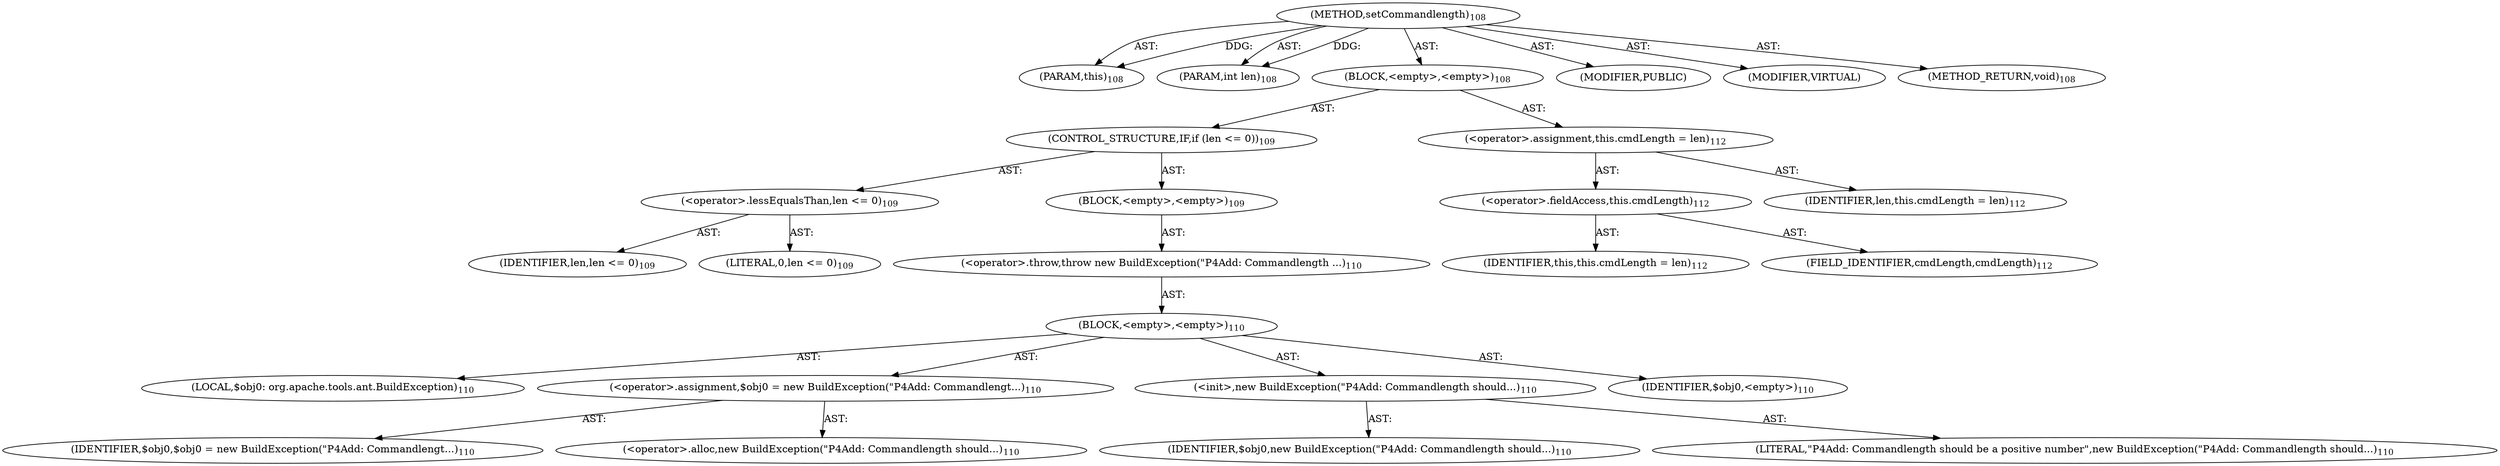 digraph "setCommandlength" {  
"111669149696" [label = <(METHOD,setCommandlength)<SUB>108</SUB>> ]
"115964116992" [label = <(PARAM,this)<SUB>108</SUB>> ]
"115964116996" [label = <(PARAM,int len)<SUB>108</SUB>> ]
"25769803776" [label = <(BLOCK,&lt;empty&gt;,&lt;empty&gt;)<SUB>108</SUB>> ]
"47244640256" [label = <(CONTROL_STRUCTURE,IF,if (len &lt;= 0))<SUB>109</SUB>> ]
"30064771072" [label = <(&lt;operator&gt;.lessEqualsThan,len &lt;= 0)<SUB>109</SUB>> ]
"68719476745" [label = <(IDENTIFIER,len,len &lt;= 0)<SUB>109</SUB>> ]
"90194313216" [label = <(LITERAL,0,len &lt;= 0)<SUB>109</SUB>> ]
"25769803777" [label = <(BLOCK,&lt;empty&gt;,&lt;empty&gt;)<SUB>109</SUB>> ]
"30064771073" [label = <(&lt;operator&gt;.throw,throw new BuildException(&quot;P4Add: Commandlength ...)<SUB>110</SUB>> ]
"25769803778" [label = <(BLOCK,&lt;empty&gt;,&lt;empty&gt;)<SUB>110</SUB>> ]
"94489280512" [label = <(LOCAL,$obj0: org.apache.tools.ant.BuildException)<SUB>110</SUB>> ]
"30064771074" [label = <(&lt;operator&gt;.assignment,$obj0 = new BuildException(&quot;P4Add: Commandlengt...)<SUB>110</SUB>> ]
"68719476746" [label = <(IDENTIFIER,$obj0,$obj0 = new BuildException(&quot;P4Add: Commandlengt...)<SUB>110</SUB>> ]
"30064771075" [label = <(&lt;operator&gt;.alloc,new BuildException(&quot;P4Add: Commandlength should...)<SUB>110</SUB>> ]
"30064771076" [label = <(&lt;init&gt;,new BuildException(&quot;P4Add: Commandlength should...)<SUB>110</SUB>> ]
"68719476747" [label = <(IDENTIFIER,$obj0,new BuildException(&quot;P4Add: Commandlength should...)<SUB>110</SUB>> ]
"90194313217" [label = <(LITERAL,&quot;P4Add: Commandlength should be a positive number&quot;,new BuildException(&quot;P4Add: Commandlength should...)<SUB>110</SUB>> ]
"68719476748" [label = <(IDENTIFIER,$obj0,&lt;empty&gt;)<SUB>110</SUB>> ]
"30064771077" [label = <(&lt;operator&gt;.assignment,this.cmdLength = len)<SUB>112</SUB>> ]
"30064771078" [label = <(&lt;operator&gt;.fieldAccess,this.cmdLength)<SUB>112</SUB>> ]
"68719476736" [label = <(IDENTIFIER,this,this.cmdLength = len)<SUB>112</SUB>> ]
"55834574848" [label = <(FIELD_IDENTIFIER,cmdLength,cmdLength)<SUB>112</SUB>> ]
"68719476749" [label = <(IDENTIFIER,len,this.cmdLength = len)<SUB>112</SUB>> ]
"133143986182" [label = <(MODIFIER,PUBLIC)> ]
"133143986183" [label = <(MODIFIER,VIRTUAL)> ]
"128849018880" [label = <(METHOD_RETURN,void)<SUB>108</SUB>> ]
  "111669149696" -> "115964116992"  [ label = "AST: "] 
  "111669149696" -> "115964116996"  [ label = "AST: "] 
  "111669149696" -> "25769803776"  [ label = "AST: "] 
  "111669149696" -> "133143986182"  [ label = "AST: "] 
  "111669149696" -> "133143986183"  [ label = "AST: "] 
  "111669149696" -> "128849018880"  [ label = "AST: "] 
  "25769803776" -> "47244640256"  [ label = "AST: "] 
  "25769803776" -> "30064771077"  [ label = "AST: "] 
  "47244640256" -> "30064771072"  [ label = "AST: "] 
  "47244640256" -> "25769803777"  [ label = "AST: "] 
  "30064771072" -> "68719476745"  [ label = "AST: "] 
  "30064771072" -> "90194313216"  [ label = "AST: "] 
  "25769803777" -> "30064771073"  [ label = "AST: "] 
  "30064771073" -> "25769803778"  [ label = "AST: "] 
  "25769803778" -> "94489280512"  [ label = "AST: "] 
  "25769803778" -> "30064771074"  [ label = "AST: "] 
  "25769803778" -> "30064771076"  [ label = "AST: "] 
  "25769803778" -> "68719476748"  [ label = "AST: "] 
  "30064771074" -> "68719476746"  [ label = "AST: "] 
  "30064771074" -> "30064771075"  [ label = "AST: "] 
  "30064771076" -> "68719476747"  [ label = "AST: "] 
  "30064771076" -> "90194313217"  [ label = "AST: "] 
  "30064771077" -> "30064771078"  [ label = "AST: "] 
  "30064771077" -> "68719476749"  [ label = "AST: "] 
  "30064771078" -> "68719476736"  [ label = "AST: "] 
  "30064771078" -> "55834574848"  [ label = "AST: "] 
  "111669149696" -> "115964116992"  [ label = "DDG: "] 
  "111669149696" -> "115964116996"  [ label = "DDG: "] 
}
